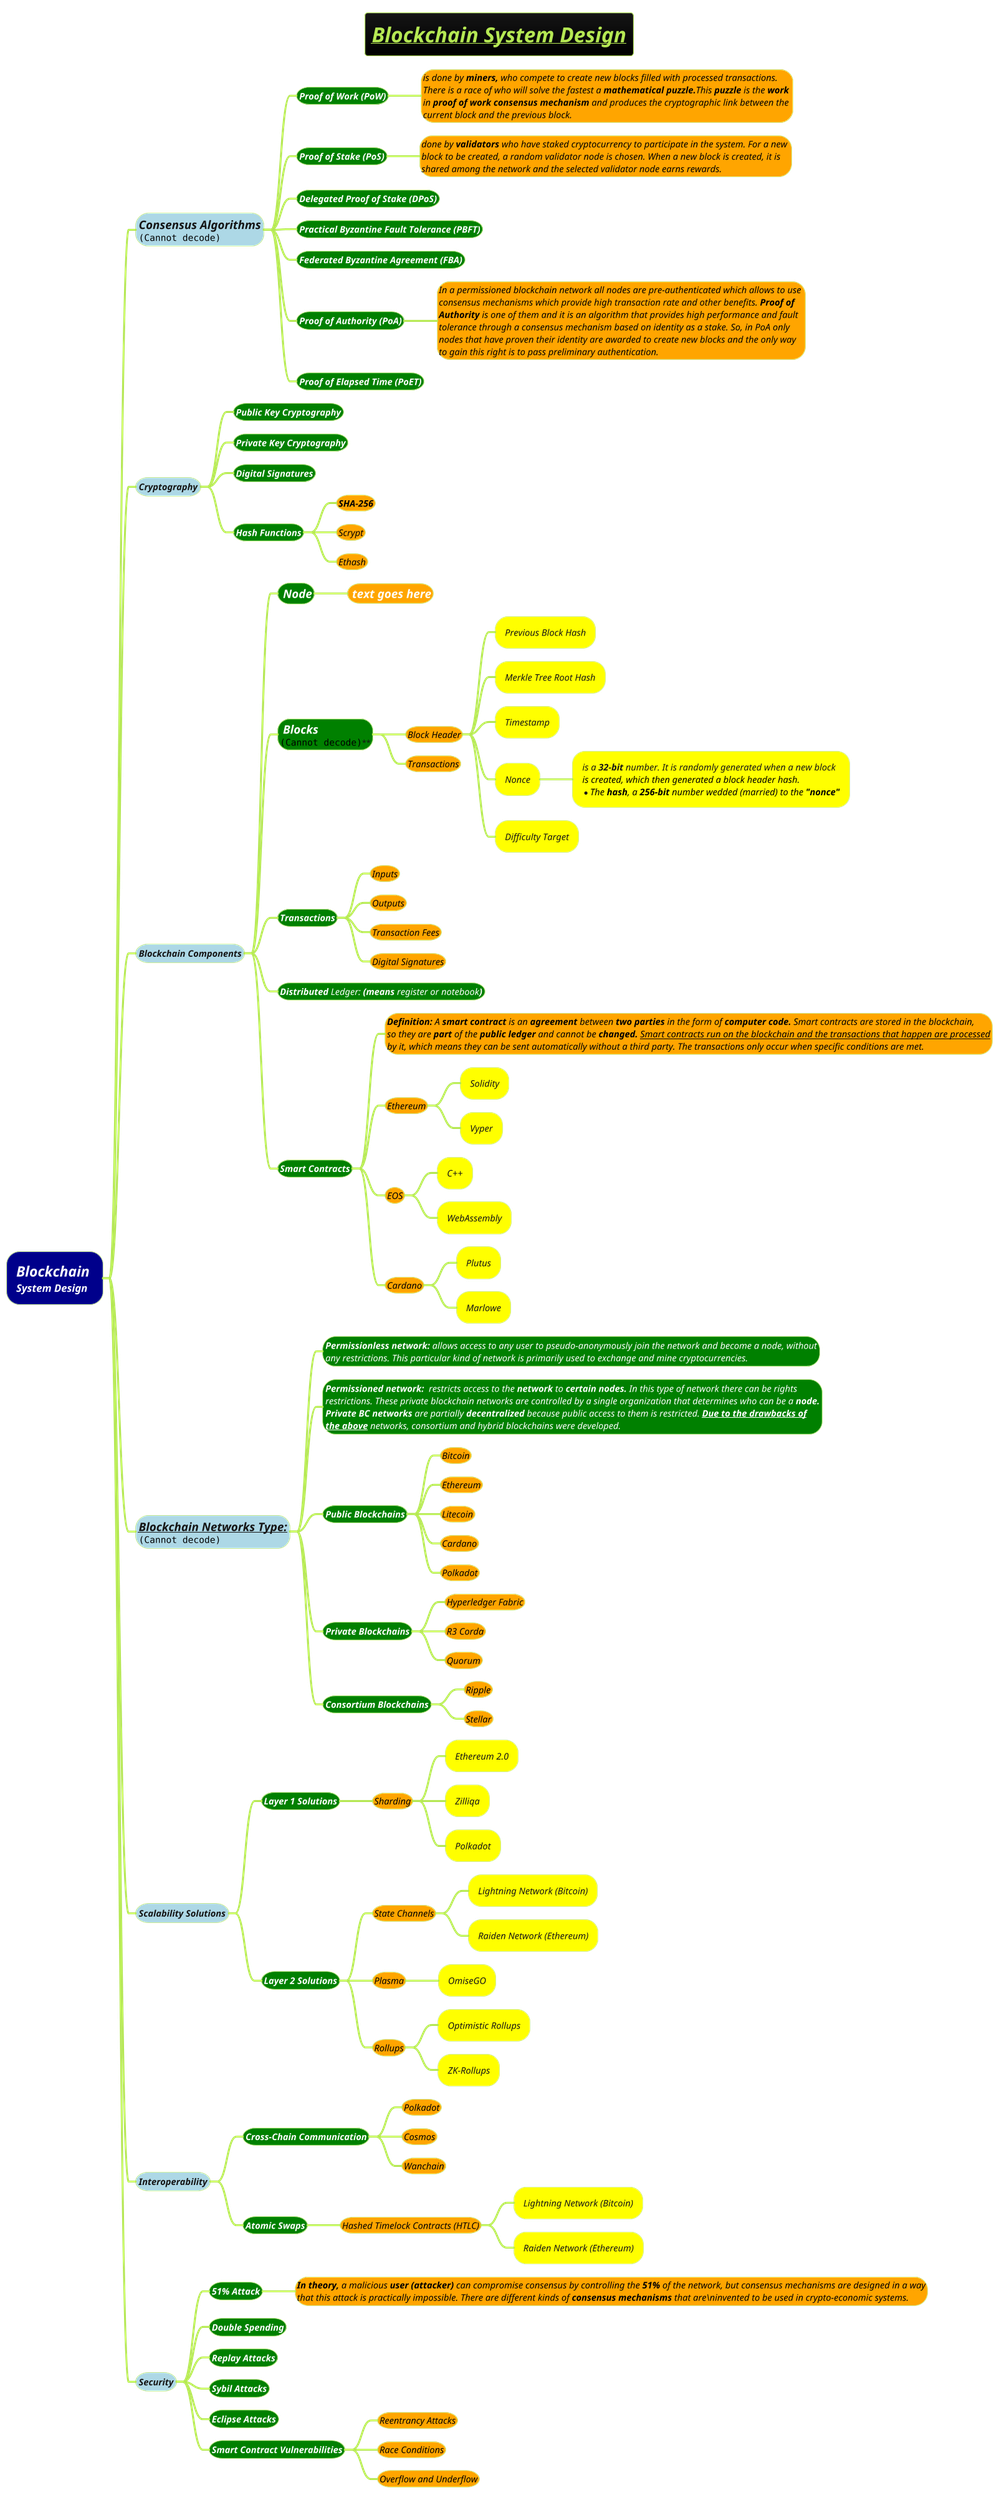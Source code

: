 @startmindmap
title =<i><u>Blockchain System Design
!theme hacker

+[#darkblue] <i><color:white><size:22>Blockchain \n<i><color:white>System Design
++[#lightblue] <i><size:18>**Consensus Algorithms**\n<img:images/img_2.png>
+++[#green] <i><size:14><color #white>**Proof of Work (PoW)**
****[#orange] <i><size:14><color #black>is done by **miners,** who compete to create new blocks filled with processed transactions. \n<i><size:14><color #black>There is a race of who will solve the fastest a **mathematical puzzle.**This **puzzle** is the **work** \n<i><size:14><color #black>in **proof of work consensus mechanism** and produces the cryptographic link between the \n<i><size:14><color #black>current block and the previous block.
+++[#green] <i><size:14><color #white>**Proof of Stake (PoS)**
****[#orange] <i><size:14><color #black>done by **validators** who have staked cryptocurrency to participate in the system. For a new \n<i><size:14><color #black>block to be created, a random validator node is chosen. When a new block is created, it is \n<i><size:14><color #black>shared among the network and the selected validator node earns rewards.
+++[#green] <i><size:14><color #white>**Delegated Proof of Stake (DPoS)**
+++[#green] <i><size:14><color #white>**Practical Byzantine Fault Tolerance (PBFT)**
+++[#green] <i><size:14><color #white>**Federated Byzantine Agreement (FBA)**
+++[#green] <i><size:14><color #white>**Proof of Authority (PoA)**
****[#orange] <i><size:14><color #black>In a permissioned blockchain network all nodes are pre-authenticated which allows to use \n<i><size:14><color #black>consensus mechanisms which provide high transaction rate and other benefits. **Proof of **\n<i><size:14><color #black>**Authority** is one of them and it is an algorithm that provides high performance and fault \n<i><size:14><color #black>tolerance through a consensus mechanism based on identity as a stake. So, in PoA only \n<i><size:14><color #black>nodes that have proven their identity are awarded to create new blocks and the only way \n<i><size:14><color #black>to gain this right is to pass preliminary authentication.
+++[#green] <i><size:14><color #white>**Proof of Elapsed Time (PoET)**

++[#lightblue] <i><size:14>Cryptography
+++[#green] <i><size:14><color #white>**Public Key Cryptography**
+++[#green] <i><size:14><color #white>**Private Key Cryptography**
+++[#green] <i><size:14><color #white>**Digital Signatures**
+++[#green] <i><size:14><color #white>**Hash Functions**
****[#orange] <i><size:14><color #black>**SHA-256**
****[#orange] <i><size:14><color #black>Scrypt
****[#orange] <i><size:14><color #black>Ethash

++[#lightblue] <i><size:14>Blockchain Components
+++[#green] <i><size:18> <color #white>**Node**
++++[#orange] <i><size:18> <color #white>**text goes here**
+++[#green] <i><size:18> <color #white>**Blocks** \n<img:images/img.png>**
****[#orange] <i><size:14><color #black>Block Header
*****[#yellow] <i><size:14>Previous Block Hash
*****[#yellow] <i><size:14>Merkle Tree Root Hash
*****[#yellow] <i><size:14>Timestamp
*****[#yellow] <i><size:14>Nonce
++++++[#yellow] <i><size:14>is a **32-bit** number. It is randomly generated when a new block\n<i><size:14><color #black>is created, which then generated a block header hash.\n* <i><size:14><color #black>The **hash**, a **256-bit** number wedded (married) to the **"nonce"**
*****[#yellow] <i><size:14>Difficulty Target
****[#orange] <i><size:14><color #black>Transactions
+++[#green] <i><size:14><color #white>**Transactions**
****[#orange] <i><size:14><color #black>Inputs
****[#orange] <i><size:14><color #black>Outputs
****[#orange] <i><size:14><color #black>Transaction Fees
****[#orange] <i><size:14><color #black>Digital Signatures
+++[#green] <i><size:14><color #white>**Distributed **Ledger:** (means **register or notebook**)**
+++[#green] <i><size:14><color #white>**Smart Contracts**
****[#orange] <i><size:14><color #black>**Definition:** A **smart contract** is an **agreement** between **two parties** in the form of **computer code.** Smart contracts are stored in the blockchain,\n<i><size:14><color #black>so they are **part** of the **public ledger** and cannot be **changed.** <u>Smart contracts run on the blockchain and the transactions that happen are processed\n<i><size:14><color #black>by it, which means they can be sent automatically without a third party. The transactions only occur when specific conditions are met.
****[#orange] <i><size:14><color #black>Ethereum
*****[#yellow] <i><size:14>Solidity
*****[#yellow] <i><size:14>Vyper
****[#orange] <i><size:14><color #black>EOS
*****[#yellow] <i><size:14>C++
*****[#yellow] <i><size:14>WebAssembly
****[#orange] <i><size:14><color #black>Cardano
*****[#yellow] <i><size:14>Plutus
*****[#yellow] <i><size:14>Marlowe

**[#lightblue] <i><size:18>__**Blockchain Networks Type:**__\n<img:images/img_1.png>
***[#green]:<i><size:14><color #white>**Permissionless network:** allows access to any user to pseudo-anonymously join the network and become a node, without
<i><size:14><color #white>any restrictions. This particular kind of network is primarily used to exchange and mine cryptocurrencies.;

***[#green]:<i><size:14><color #white>**Permissioned network:**  restricts access to the **network** to **certain nodes.** In this type of network there can be rights
<i><size:14><color #white>restrictions. These private blockchain networks are controlled by a single organization that determines who can be a <b>node.
<i><size:14><color #white>**Private BC networks** are partially **decentralized** because public access to them is restricted. <b><u>Due to the drawbacks of
<i><size:14><color #white><u>**the above**</u> networks, consortium and hybrid blockchains were developed.;

+++[#green] <i><size:14><color #white>**Public Blockchains**
****[#orange] <i><size:14><color #black>Bitcoin
****[#orange] <i><size:14><color #black>Ethereum
****[#orange] <i><size:14><color #black>Litecoin
****[#orange] <i><size:14><color #black>Cardano
****[#orange] <i><size:14><color #black>Polkadot
+++[#green] <i><size:14><color #white>**Private Blockchains**
****[#orange] <i><size:14><color #black>Hyperledger Fabric
****[#orange] <i><size:14><color #black>R3 Corda
****[#orange] <i><size:14><color #black>Quorum
+++[#green] <i><size:14><color #white>**Consortium Blockchains**
****[#orange] <i><size:14><color #black>Ripple
****[#orange] <i><size:14><color #black>Stellar

++[#lightblue] <i><size:14>Scalability Solutions
+++[#green] <i><size:14><color #white>**Layer 1 Solutions**
****[#orange] <i><size:14><color #black>Sharding
*****[#yellow] <i><size:14>Ethereum 2.0
*****[#yellow] <i><size:14>Zilliqa
*****[#yellow] <i><size:14>Polkadot
+++[#green] <i><size:14><color #white>**Layer 2 Solutions**
****[#orange] <i><size:14><color #black>State Channels
*****[#yellow] <i><size:14>Lightning Network (Bitcoin)
*****[#yellow] <i><size:14>Raiden Network (Ethereum)
****[#orange] <i><size:14><color #black>Plasma
*****[#yellow] <i><size:14>OmiseGO
****[#orange] <i><size:14><color #black>Rollups
*****[#yellow] <i><size:14>Optimistic Rollups
*****[#yellow] <i><size:14>ZK-Rollups

++[#lightblue] <i><size:14>Interoperability
+++[#green] <i><size:14><color #white>**Cross-Chain Communication**
****[#orange] <i><size:14><color #black>Polkadot
****[#orange] <i><size:14><color #black>Cosmos
****[#orange] <i><size:14><color #black>Wanchain
+++[#green] <i><size:14><color #white>**Atomic Swaps**
****[#orange] <i><size:14><color #black>Hashed Timelock Contracts (HTLC)
*****[#yellow] <i><size:14>Lightning Network (Bitcoin)
*****[#yellow] <i><size:14>Raiden Network (Ethereum)

++[#lightblue] <i><size:14>Security
+++[#green] <i><size:14><color #white>**51% Attack**
****[#orange]:<i><size:14><color #black>**In theory,** a malicious **user (attacker)** can compromise consensus by controlling the **51%** of the network, but consensus mechanisms are designed in a way
<i><size:14><color #black>that this attack is practically impossible. There are different kinds of **consensus mechanisms** that are\n<i><size:14><color #black>invented to be used in crypto-economic systems.;
+++[#green] <i><size:14><color #white>**Double Spending**
+++[#green] <i><size:14><color #white>**Replay Attacks**
+++[#green] <i><size:14><color #white>**Sybil Attacks**
+++[#green] <i><size:14><color #white>**Eclipse Attacks**
+++[#green] <i><size:14><color #white>**Smart Contract Vulnerabilities**
****[#orange] <i><size:14><color #black>Reentrancy Attacks
****[#orange] <i><size:14><color #black>Race Conditions
****[#orange] <i><size:14><color #black>Overflow and Underflow
@endmindmap

